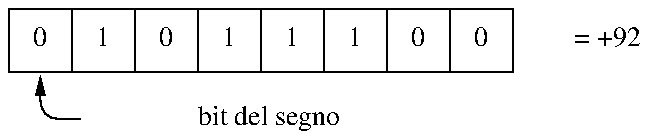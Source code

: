 .PS
scale=2.54
boxsize=0.8
boxht=boxsize
boxwid=boxsize
Sign: box "0"
Number1: box with .w at Sign.e "1"
Number2: box with .w at Number1.e "0"
Number3: box with .w at Number2.e "1"
Number4: box with .w at Number3.e "1"
Number5: box with .w at Number4.e "1"
Number6: box with .w at Number5.e "0"
Number7: box with .w at Number6.e "0"
box invis wid boxsize*3 with .w at Number7.e "= +92"
Signlabel: box invis wid boxsize*6 with .nw at Sign.se + (0.1,-0.2) \
	   "bit del segno"
spline -> from Signlabel.w to Signlabel.w - (0.5,0) to Sign.s - (0,0.05)
.PE
